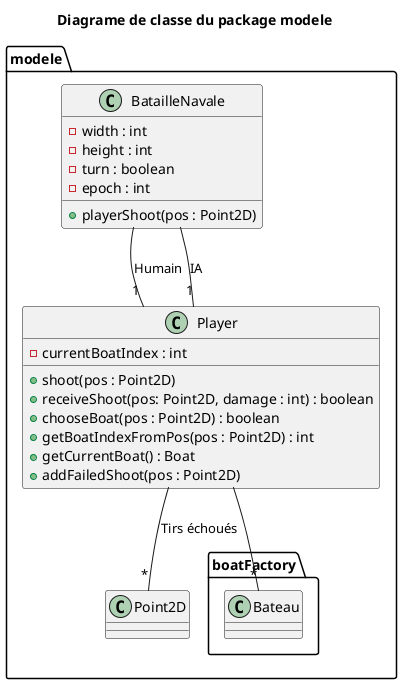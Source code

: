 @startuml

title Diagrame de classe du package modele

package modele {

    class Player {
        - currentBoatIndex : int
        + shoot(pos : Point2D)
        + receiveShoot(pos: Point2D, damage : int) : boolean
        + chooseBoat(pos : Point2D) : boolean
        + getBoatIndexFromPos(pos : Point2D) : int
        + getCurrentBoat() : Boat
        + addFailedShoot(pos : Point2D)
    }
    Player --"*" boatFactory.Bateau
    Player -- "*" Point2D : "Tirs échoués"

    class BatailleNavale {
        - width : int
        - height : int
        - turn : boolean
        - epoch : int
        + playerShoot(pos : Point2D)
    }
    BatailleNavale --"1" Player : "Humain"
    BatailleNavale --"1" Player : "IA"
}


@enduml